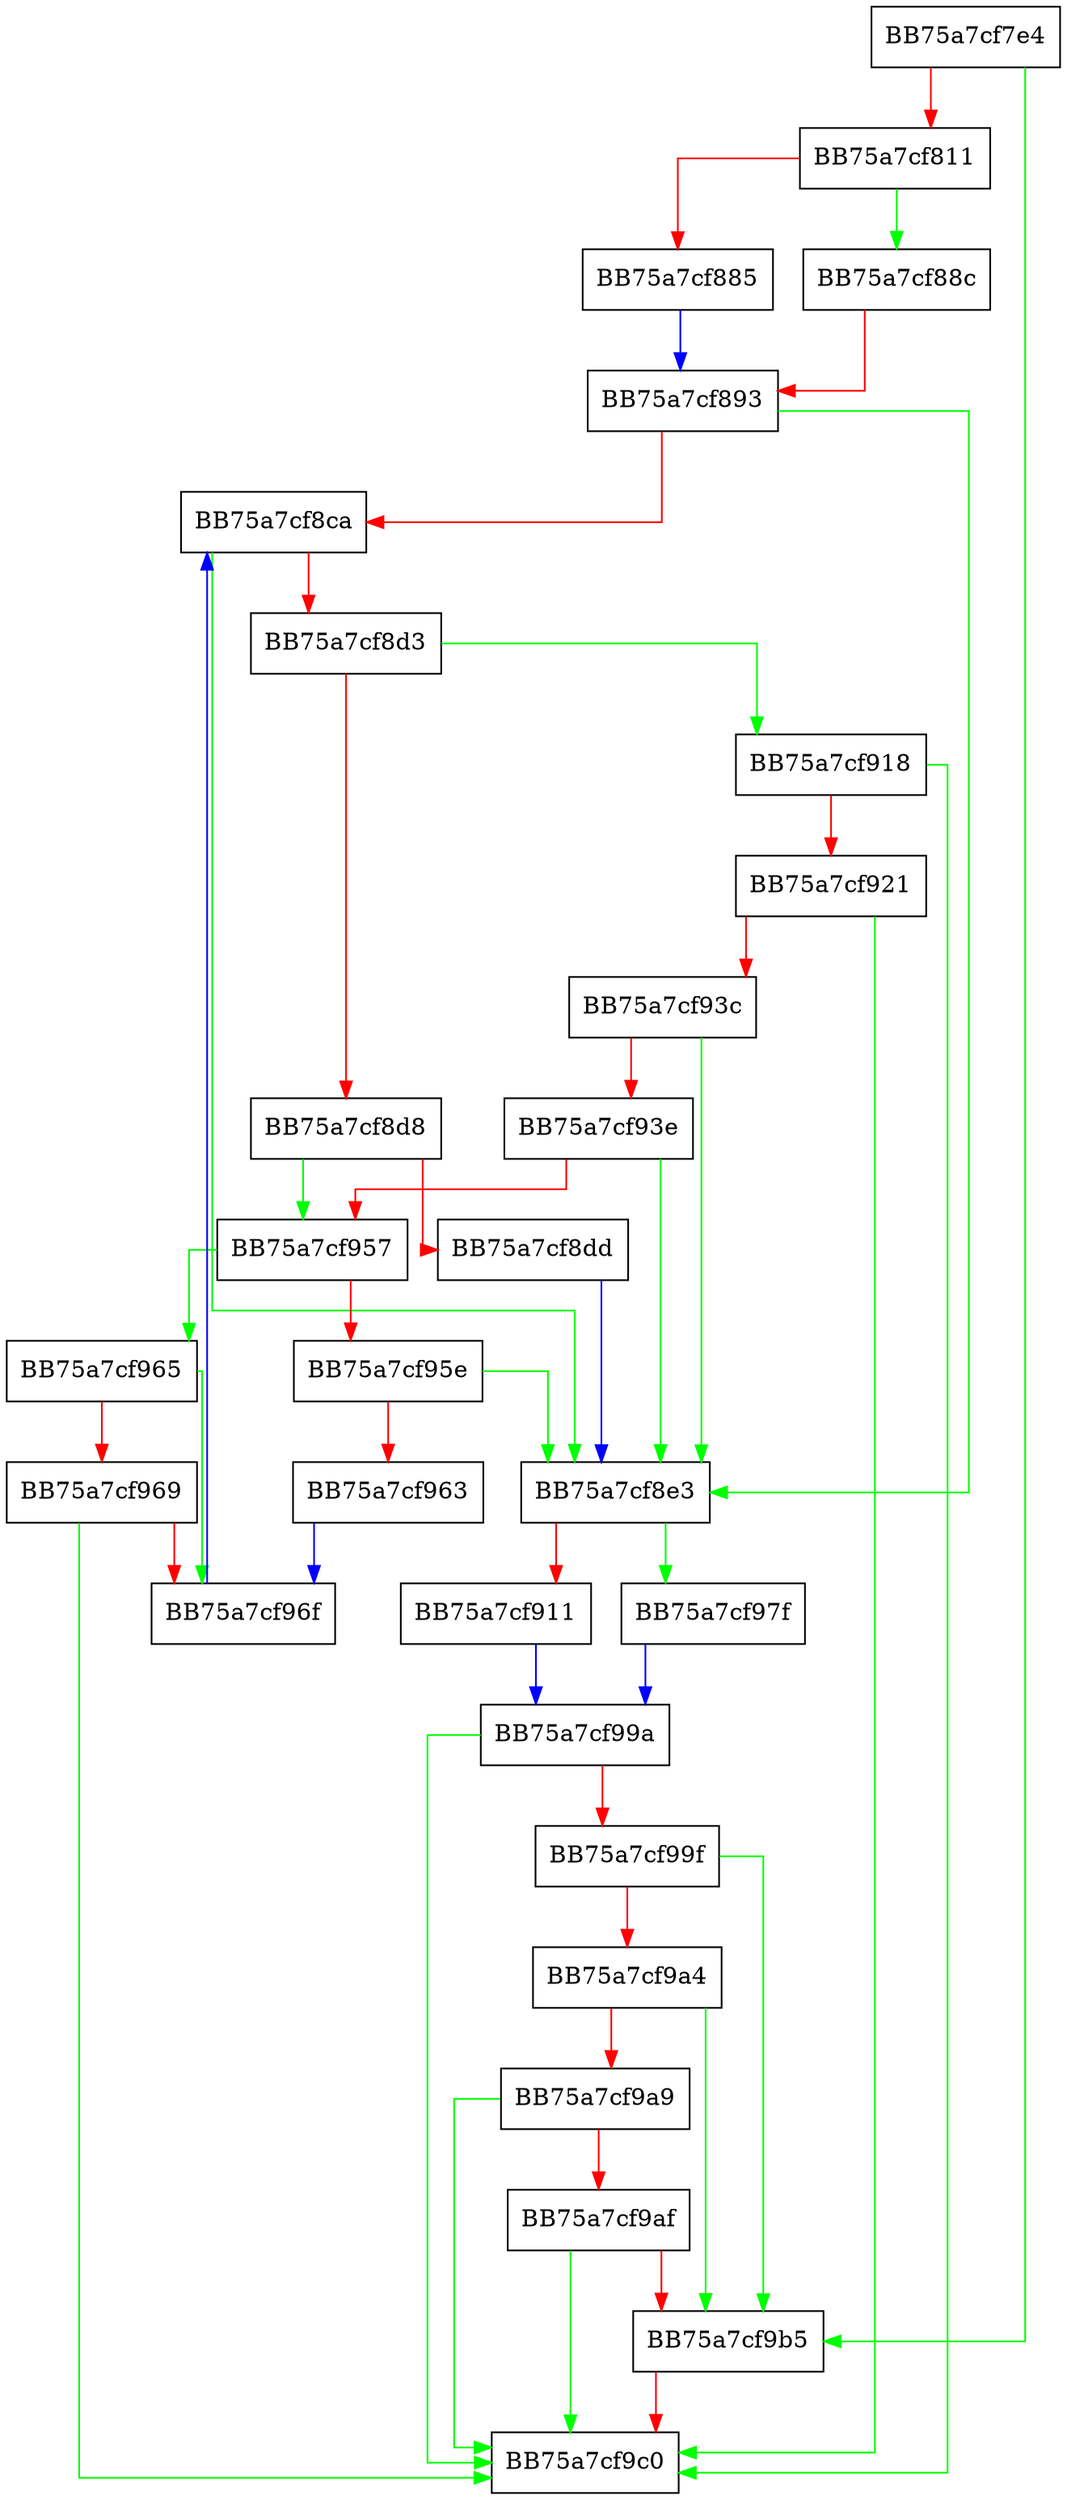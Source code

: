 digraph maybe_assign {
  node [shape="box"];
  graph [splines=ortho];
  BB75a7cf7e4 -> BB75a7cf9b5 [color="green"];
  BB75a7cf7e4 -> BB75a7cf811 [color="red"];
  BB75a7cf811 -> BB75a7cf88c [color="green"];
  BB75a7cf811 -> BB75a7cf885 [color="red"];
  BB75a7cf885 -> BB75a7cf893 [color="blue"];
  BB75a7cf88c -> BB75a7cf893 [color="red"];
  BB75a7cf893 -> BB75a7cf8e3 [color="green"];
  BB75a7cf893 -> BB75a7cf8ca [color="red"];
  BB75a7cf8ca -> BB75a7cf8e3 [color="green"];
  BB75a7cf8ca -> BB75a7cf8d3 [color="red"];
  BB75a7cf8d3 -> BB75a7cf918 [color="green"];
  BB75a7cf8d3 -> BB75a7cf8d8 [color="red"];
  BB75a7cf8d8 -> BB75a7cf957 [color="green"];
  BB75a7cf8d8 -> BB75a7cf8dd [color="red"];
  BB75a7cf8dd -> BB75a7cf8e3 [color="blue"];
  BB75a7cf8e3 -> BB75a7cf97f [color="green"];
  BB75a7cf8e3 -> BB75a7cf911 [color="red"];
  BB75a7cf911 -> BB75a7cf99a [color="blue"];
  BB75a7cf918 -> BB75a7cf9c0 [color="green"];
  BB75a7cf918 -> BB75a7cf921 [color="red"];
  BB75a7cf921 -> BB75a7cf9c0 [color="green"];
  BB75a7cf921 -> BB75a7cf93c [color="red"];
  BB75a7cf93c -> BB75a7cf8e3 [color="green"];
  BB75a7cf93c -> BB75a7cf93e [color="red"];
  BB75a7cf93e -> BB75a7cf8e3 [color="green"];
  BB75a7cf93e -> BB75a7cf957 [color="red"];
  BB75a7cf957 -> BB75a7cf965 [color="green"];
  BB75a7cf957 -> BB75a7cf95e [color="red"];
  BB75a7cf95e -> BB75a7cf8e3 [color="green"];
  BB75a7cf95e -> BB75a7cf963 [color="red"];
  BB75a7cf963 -> BB75a7cf96f [color="blue"];
  BB75a7cf965 -> BB75a7cf96f [color="green"];
  BB75a7cf965 -> BB75a7cf969 [color="red"];
  BB75a7cf969 -> BB75a7cf9c0 [color="green"];
  BB75a7cf969 -> BB75a7cf96f [color="red"];
  BB75a7cf96f -> BB75a7cf8ca [color="blue"];
  BB75a7cf97f -> BB75a7cf99a [color="blue"];
  BB75a7cf99a -> BB75a7cf9c0 [color="green"];
  BB75a7cf99a -> BB75a7cf99f [color="red"];
  BB75a7cf99f -> BB75a7cf9b5 [color="green"];
  BB75a7cf99f -> BB75a7cf9a4 [color="red"];
  BB75a7cf9a4 -> BB75a7cf9b5 [color="green"];
  BB75a7cf9a4 -> BB75a7cf9a9 [color="red"];
  BB75a7cf9a9 -> BB75a7cf9c0 [color="green"];
  BB75a7cf9a9 -> BB75a7cf9af [color="red"];
  BB75a7cf9af -> BB75a7cf9c0 [color="green"];
  BB75a7cf9af -> BB75a7cf9b5 [color="red"];
  BB75a7cf9b5 -> BB75a7cf9c0 [color="red"];
}